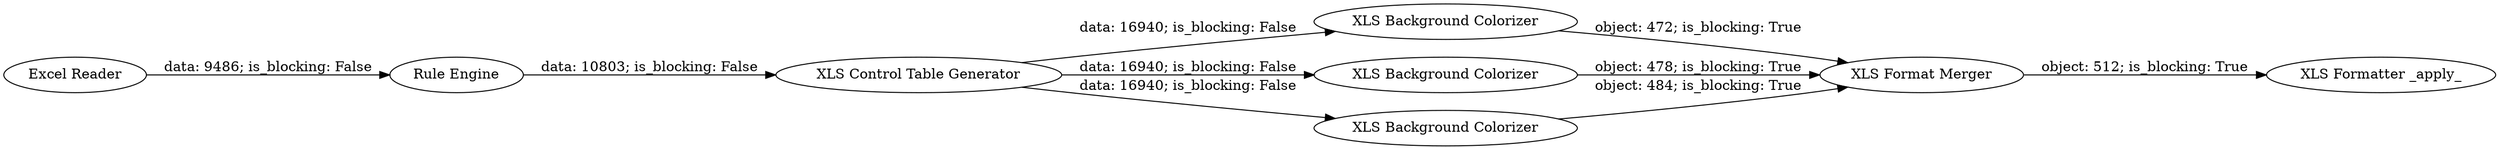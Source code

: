 digraph {
	"-119618711907013907_8" [label="XLS Format Merger"]
	"-119618711907013907_6" [label="XLS Background Colorizer"]
	"-119618711907013907_5" [label="XLS Background Colorizer"]
	"-119618711907013907_10" [label="XLS Formatter _apply_"]
	"-119618711907013907_1" [label="Excel Reader"]
	"-119618711907013907_2" [label="Rule Engine"]
	"-119618711907013907_4" [label="XLS Background Colorizer"]
	"-119618711907013907_3" [label="XLS Control Table Generator"]
	"-119618711907013907_5" -> "-119618711907013907_8" [label="object: 478; is_blocking: True"]
	"-119618711907013907_1" -> "-119618711907013907_2" [label="data: 9486; is_blocking: False"]
	"-119618711907013907_3" -> "-119618711907013907_5" [label="data: 16940; is_blocking: False"]
	"-119618711907013907_3" -> "-119618711907013907_6" [label="data: 16940; is_blocking: False"]
	"-119618711907013907_2" -> "-119618711907013907_3" [label="data: 10803; is_blocking: False"]
	"-119618711907013907_4" -> "-119618711907013907_8" [label="object: 484; is_blocking: True"]
	"-119618711907013907_8" -> "-119618711907013907_10" [label="object: 512; is_blocking: True"]
	"-119618711907013907_3" -> "-119618711907013907_4" [label="data: 16940; is_blocking: False"]
	"-119618711907013907_6" -> "-119618711907013907_8" [label="object: 472; is_blocking: True"]
	rankdir=LR
}

